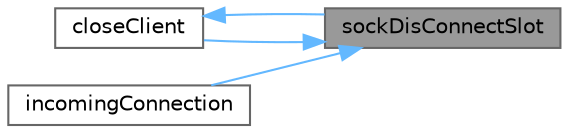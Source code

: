 digraph "sockDisConnectSlot"
{
 // LATEX_PDF_SIZE
  bgcolor="transparent";
  edge [fontname=Helvetica,fontsize=10,labelfontname=Helvetica,labelfontsize=10];
  node [fontname=Helvetica,fontsize=10,shape=box,height=0.2,width=0.4];
  rankdir="RL";
  Node1 [id="Node000001",label="sockDisConnectSlot",height=0.2,width=0.4,color="gray40", fillcolor="grey60", style="filled", fontcolor="black",tooltip=" "];
  Node1 -> Node2 [id="edge1_Node000001_Node000002",dir="back",color="steelblue1",style="solid",tooltip=" "];
  Node2 [id="Node000002",label="closeClient",height=0.2,width=0.4,color="grey40", fillcolor="white", style="filled",URL="$class_c_tcp_server.html#a79a0060f0b5d36f39a112b90b1cd79f3",tooltip="关闭指定的客户端"];
  Node2 -> Node1 [id="edge2_Node000002_Node000001",dir="back",color="steelblue1",style="solid",tooltip=" "];
  Node1 -> Node3 [id="edge3_Node000001_Node000003",dir="back",color="steelblue1",style="solid",tooltip=" "];
  Node3 [id="Node000003",label="incomingConnection",height=0.2,width=0.4,color="grey40", fillcolor="white", style="filled",URL="$class_c_tcp_server.html#ab9ffcc9ec3b3dea9a561f57814f24864",tooltip="覆盖已获取多线程"];
}
